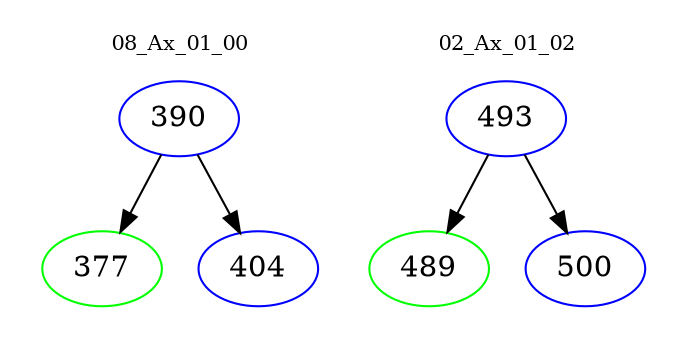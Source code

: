 digraph{
subgraph cluster_0 {
color = white
label = "08_Ax_01_00";
fontsize=10;
T0_390 [label="390", color="blue"]
T0_390 -> T0_377 [color="black"]
T0_377 [label="377", color="green"]
T0_390 -> T0_404 [color="black"]
T0_404 [label="404", color="blue"]
}
subgraph cluster_1 {
color = white
label = "02_Ax_01_02";
fontsize=10;
T1_493 [label="493", color="blue"]
T1_493 -> T1_489 [color="black"]
T1_489 [label="489", color="green"]
T1_493 -> T1_500 [color="black"]
T1_500 [label="500", color="blue"]
}
}
